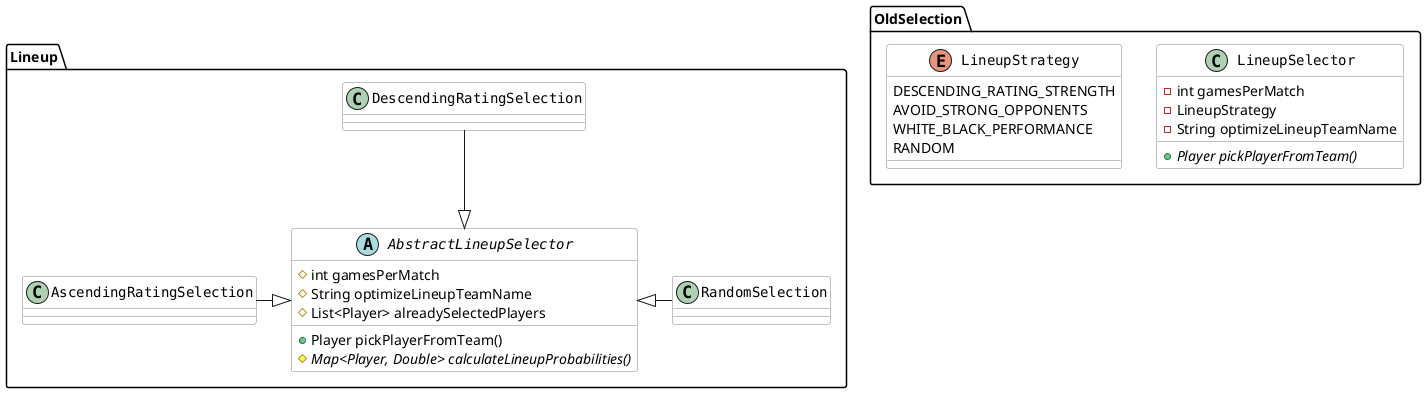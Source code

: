 @startuml

skinparam class {
    FontColor black
    BackgroundColor white
    BorderColor grey
    FontName Monospaced
}

package "Lineup" {
    abstract AbstractLineupSelector {
        #int gamesPerMatch
        #String optimizeLineupTeamName
        #List<Player> alreadySelectedPlayers

        +Player pickPlayerFromTeam()
        #{abstract} Map<Player, Double> calculateLineupProbabilities()
    }

    AscendingRatingSelection -|> AbstractLineupSelector
    DescendingRatingSelection --|> AbstractLineupSelector
    AbstractLineupSelector <|- RandomSelection
}

package "OldSelection" {
    class LineupSelector {
        -int gamesPerMatch
        -LineupStrategy
        -String optimizeLineupTeamName
        +{abstract}Player pickPlayerFromTeam()
    }

    enum LineupStrategy {
        DESCENDING_RATING_STRENGTH
        AVOID_STRONG_OPPONENTS
        WHITE_BLACK_PERFORMANCE
        RANDOM
    }
}

@enduml